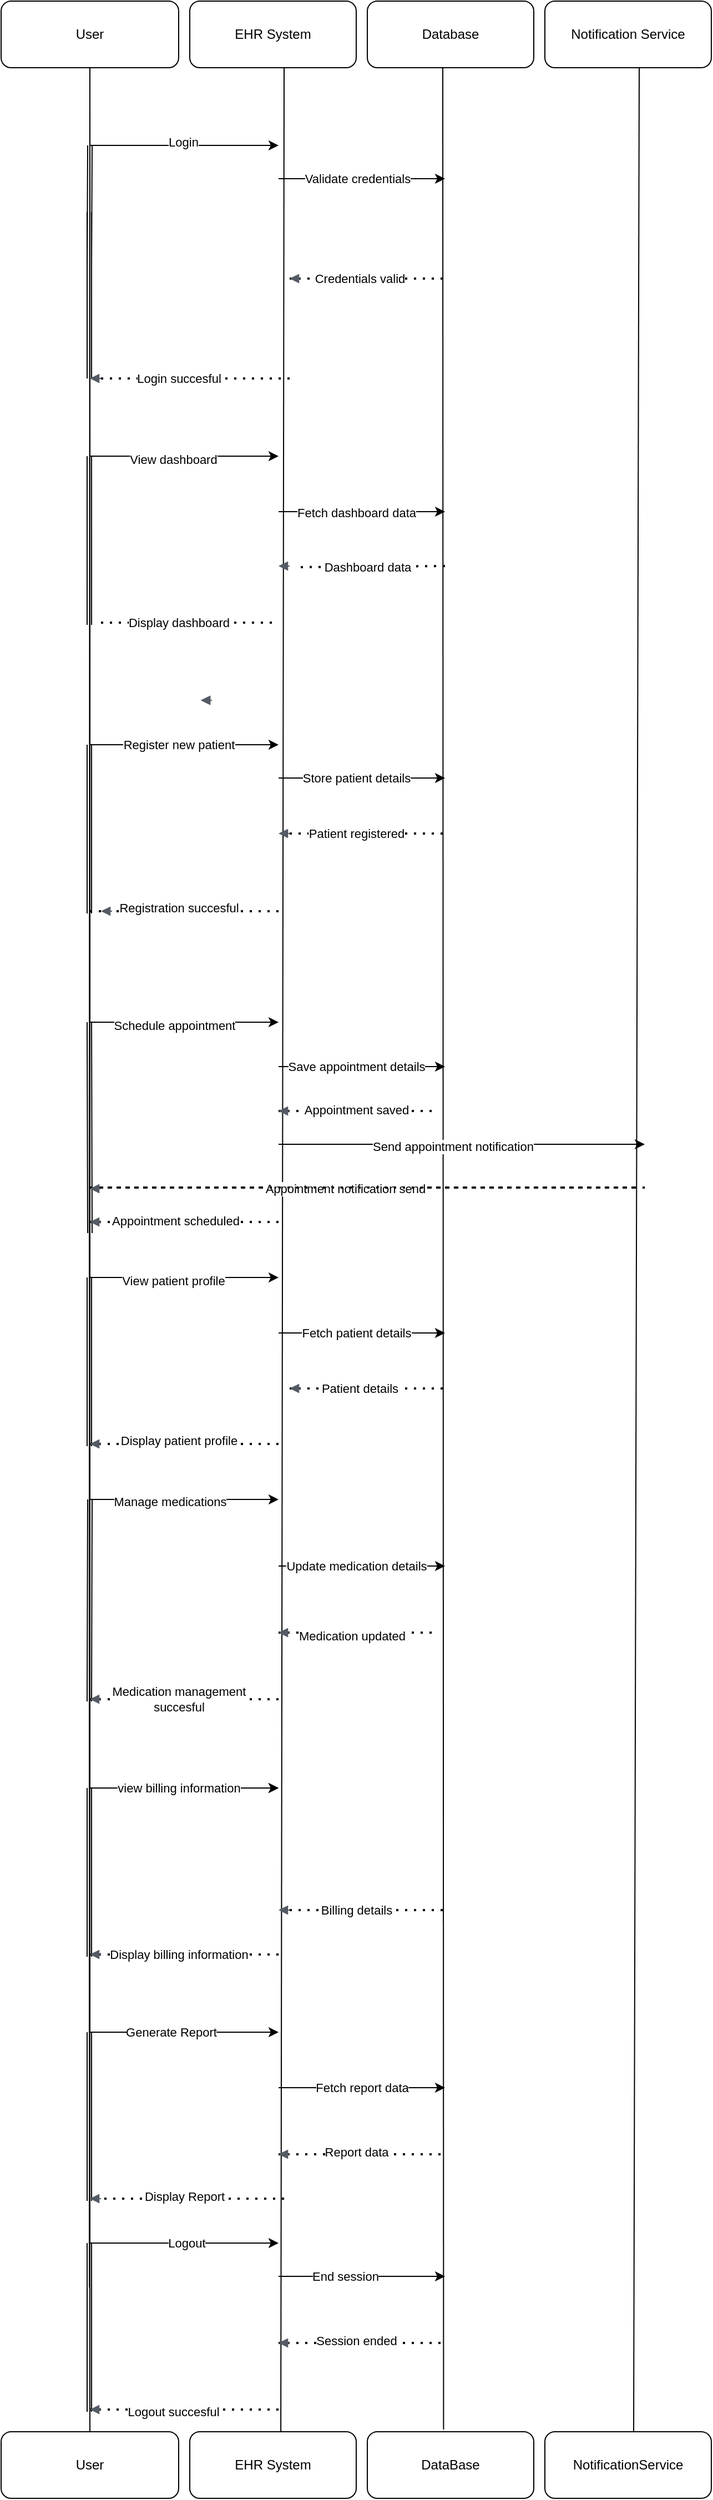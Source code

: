 <mxfile version="24.7.16">
  <diagram name="Page-1" id="QCIo1dX5jFZbFA9YtSG0">
    <mxGraphModel dx="786" dy="457" grid="1" gridSize="10" guides="1" tooltips="1" connect="1" arrows="1" fold="1" page="1" pageScale="1" pageWidth="850" pageHeight="1100" math="0" shadow="0">
      <root>
        <mxCell id="0" />
        <mxCell id="1" parent="0" />
        <mxCell id="p2O-rtvyLtHMdL8LGLpl-1" value="User" style="rounded=1;whiteSpace=wrap;html=1;" vertex="1" parent="1">
          <mxGeometry x="40" y="40" width="160" height="60" as="geometry" />
        </mxCell>
        <mxCell id="p2O-rtvyLtHMdL8LGLpl-4" value="EHR System" style="rounded=1;whiteSpace=wrap;html=1;" vertex="1" parent="1">
          <mxGeometry x="210" y="40" width="150" height="60" as="geometry" />
        </mxCell>
        <mxCell id="p2O-rtvyLtHMdL8LGLpl-5" value="Database" style="rounded=1;whiteSpace=wrap;html=1;" vertex="1" parent="1">
          <mxGeometry x="370" y="40" width="150" height="60" as="geometry" />
        </mxCell>
        <mxCell id="p2O-rtvyLtHMdL8LGLpl-6" value="Notification Service" style="rounded=1;whiteSpace=wrap;html=1;" vertex="1" parent="1">
          <mxGeometry x="530" y="40" width="150" height="60" as="geometry" />
        </mxCell>
        <mxCell id="p2O-rtvyLtHMdL8LGLpl-8" value="User" style="rounded=1;whiteSpace=wrap;html=1;" vertex="1" parent="1">
          <mxGeometry x="40" y="2230" width="160" height="60" as="geometry" />
        </mxCell>
        <mxCell id="p2O-rtvyLtHMdL8LGLpl-11" value="EHR System" style="rounded=1;whiteSpace=wrap;html=1;" vertex="1" parent="1">
          <mxGeometry x="210" y="2230" width="150" height="60" as="geometry" />
        </mxCell>
        <mxCell id="p2O-rtvyLtHMdL8LGLpl-12" value="DataBase" style="rounded=1;whiteSpace=wrap;html=1;" vertex="1" parent="1">
          <mxGeometry x="370" y="2230" width="150" height="60" as="geometry" />
        </mxCell>
        <mxCell id="p2O-rtvyLtHMdL8LGLpl-13" value="NotificationService" style="rounded=1;whiteSpace=wrap;html=1;" vertex="1" parent="1">
          <mxGeometry x="530" y="2230" width="150" height="60" as="geometry" />
        </mxCell>
        <mxCell id="p2O-rtvyLtHMdL8LGLpl-14" value="" style="endArrow=none;html=1;rounded=1;entryX=0.5;entryY=1;entryDx=0;entryDy=0;exitX=0.5;exitY=0;exitDx=0;exitDy=0;" edge="1" parent="1" source="p2O-rtvyLtHMdL8LGLpl-8" target="p2O-rtvyLtHMdL8LGLpl-1">
          <mxGeometry width="50" height="50" relative="1" as="geometry">
            <mxPoint x="80" y="170" as="sourcePoint" />
            <mxPoint x="130" y="120" as="targetPoint" />
          </mxGeometry>
        </mxCell>
        <mxCell id="p2O-rtvyLtHMdL8LGLpl-15" value="" style="endArrow=none;html=1;rounded=1;exitX=0.5;exitY=0;exitDx=0;exitDy=0;" edge="1" parent="1">
          <mxGeometry width="50" height="50" relative="1" as="geometry">
            <mxPoint x="119.5" y="2100" as="sourcePoint" />
            <mxPoint x="120" y="100" as="targetPoint" />
            <Array as="points">
              <mxPoint x="119.5" y="1970" />
              <mxPoint x="119.5" y="1130" />
            </Array>
          </mxGeometry>
        </mxCell>
        <mxCell id="p2O-rtvyLtHMdL8LGLpl-16" value="" style="endArrow=none;html=1;rounded=1;exitX=0.547;exitY=0;exitDx=0;exitDy=0;exitPerimeter=0;" edge="1" parent="1" source="p2O-rtvyLtHMdL8LGLpl-11">
          <mxGeometry width="50" height="50" relative="1" as="geometry">
            <mxPoint x="290" y="2220" as="sourcePoint" />
            <mxPoint x="295" y="100" as="targetPoint" />
          </mxGeometry>
        </mxCell>
        <mxCell id="p2O-rtvyLtHMdL8LGLpl-17" value="" style="endArrow=none;html=1;rounded=1;exitX=0.458;exitY=-0.033;exitDx=0;exitDy=0;exitPerimeter=0;" edge="1" parent="1" source="p2O-rtvyLtHMdL8LGLpl-12">
          <mxGeometry width="50" height="50" relative="1" as="geometry">
            <mxPoint x="380" y="260" as="sourcePoint" />
            <mxPoint x="438" y="100" as="targetPoint" />
          </mxGeometry>
        </mxCell>
        <mxCell id="p2O-rtvyLtHMdL8LGLpl-18" value="" style="endArrow=none;html=1;rounded=1;" edge="1" parent="1">
          <mxGeometry width="50" height="50" relative="1" as="geometry">
            <mxPoint x="610" y="2230" as="sourcePoint" />
            <mxPoint x="615" y="100" as="targetPoint" />
          </mxGeometry>
        </mxCell>
        <mxCell id="p2O-rtvyLtHMdL8LGLpl-19" value="" style="shape=link;html=1;rounded=1;" edge="1" parent="1">
          <mxGeometry width="100" relative="1" as="geometry">
            <mxPoint x="119.5" y="230" as="sourcePoint" />
            <mxPoint x="119.5" y="380" as="targetPoint" />
          </mxGeometry>
        </mxCell>
        <mxCell id="p2O-rtvyLtHMdL8LGLpl-22" value="" style="shape=link;html=1;rounded=1;" edge="1" parent="1">
          <mxGeometry width="100" relative="1" as="geometry">
            <mxPoint x="120" y="170" as="sourcePoint" />
            <mxPoint x="119.5" y="280" as="targetPoint" />
          </mxGeometry>
        </mxCell>
        <mxCell id="p2O-rtvyLtHMdL8LGLpl-23" value="" style="shape=link;html=1;rounded=1;" edge="1" parent="1">
          <mxGeometry width="100" relative="1" as="geometry">
            <mxPoint x="119.5" y="450" as="sourcePoint" />
            <mxPoint x="119.5" y="602" as="targetPoint" />
          </mxGeometry>
        </mxCell>
        <mxCell id="p2O-rtvyLtHMdL8LGLpl-25" value="" style="shape=link;html=1;rounded=1;" edge="1" parent="1">
          <mxGeometry width="100" relative="1" as="geometry">
            <mxPoint x="119.5" y="710" as="sourcePoint" />
            <mxPoint x="119.5" y="862" as="targetPoint" />
          </mxGeometry>
        </mxCell>
        <mxCell id="p2O-rtvyLtHMdL8LGLpl-26" value="" style="shape=link;html=1;rounded=1;" edge="1" parent="1">
          <mxGeometry width="100" relative="1" as="geometry">
            <mxPoint x="119.5" y="960" as="sourcePoint" />
            <mxPoint x="120" y="1150" as="targetPoint" />
          </mxGeometry>
        </mxCell>
        <mxCell id="p2O-rtvyLtHMdL8LGLpl-27" value="" style="shape=link;html=1;rounded=1;" edge="1" parent="1">
          <mxGeometry width="100" relative="1" as="geometry">
            <mxPoint x="119.5" y="1190" as="sourcePoint" />
            <mxPoint x="119.5" y="1342" as="targetPoint" />
          </mxGeometry>
        </mxCell>
        <mxCell id="p2O-rtvyLtHMdL8LGLpl-28" value="" style="shape=link;html=1;rounded=1;" edge="1" parent="1">
          <mxGeometry width="100" relative="1" as="geometry">
            <mxPoint x="120" y="1390" as="sourcePoint" />
            <mxPoint x="119.5" y="1572" as="targetPoint" />
          </mxGeometry>
        </mxCell>
        <mxCell id="p2O-rtvyLtHMdL8LGLpl-29" value="" style="shape=link;html=1;rounded=1;" edge="1" parent="1">
          <mxGeometry width="100" relative="1" as="geometry">
            <mxPoint x="119.5" y="1650" as="sourcePoint" />
            <mxPoint x="119.5" y="1802" as="targetPoint" />
          </mxGeometry>
        </mxCell>
        <mxCell id="p2O-rtvyLtHMdL8LGLpl-30" value="" style="shape=link;html=1;rounded=1;" edge="1" parent="1">
          <mxGeometry width="100" relative="1" as="geometry">
            <mxPoint x="119.5" y="2060" as="sourcePoint" />
            <mxPoint x="119.5" y="2212" as="targetPoint" />
          </mxGeometry>
        </mxCell>
        <mxCell id="p2O-rtvyLtHMdL8LGLpl-31" value="" style="endArrow=classic;html=1;rounded=1;" edge="1" parent="1">
          <mxGeometry width="50" height="50" relative="1" as="geometry">
            <mxPoint x="120" y="170" as="sourcePoint" />
            <mxPoint x="290" y="170" as="targetPoint" />
          </mxGeometry>
        </mxCell>
        <mxCell id="p2O-rtvyLtHMdL8LGLpl-74" value="Login" style="edgeLabel;html=1;align=center;verticalAlign=middle;resizable=0;points=[];rounded=1;" vertex="1" connectable="0" parent="p2O-rtvyLtHMdL8LGLpl-31">
          <mxGeometry x="-0.016" y="3" relative="1" as="geometry">
            <mxPoint as="offset" />
          </mxGeometry>
        </mxCell>
        <mxCell id="p2O-rtvyLtHMdL8LGLpl-32" value="" style="endArrow=classic;html=1;rounded=1;" edge="1" parent="1">
          <mxGeometry width="50" height="50" relative="1" as="geometry">
            <mxPoint x="290" y="200" as="sourcePoint" />
            <mxPoint x="440" y="200" as="targetPoint" />
          </mxGeometry>
        </mxCell>
        <mxCell id="p2O-rtvyLtHMdL8LGLpl-75" value="Validate credentials" style="edgeLabel;html=1;align=center;verticalAlign=middle;resizable=0;points=[];rounded=1;" vertex="1" connectable="0" parent="p2O-rtvyLtHMdL8LGLpl-32">
          <mxGeometry x="-0.058" relative="1" as="geometry">
            <mxPoint as="offset" />
          </mxGeometry>
        </mxCell>
        <mxCell id="p2O-rtvyLtHMdL8LGLpl-33" value="" style="endArrow=none;dashed=1;html=1;dashPattern=1 3;strokeWidth=2;rounded=1;" edge="1" parent="1">
          <mxGeometry width="50" height="50" relative="1" as="geometry">
            <mxPoint x="300" y="790" as="sourcePoint" />
            <mxPoint x="440" y="790" as="targetPoint" />
          </mxGeometry>
        </mxCell>
        <mxCell id="p2O-rtvyLtHMdL8LGLpl-34" value="" style="endArrow=none;dashed=1;html=1;dashPattern=1 3;strokeWidth=2;rounded=1;" edge="1" parent="1">
          <mxGeometry width="50" height="50" relative="1" as="geometry">
            <mxPoint x="120" y="860" as="sourcePoint" />
            <mxPoint x="290" y="860" as="targetPoint" />
          </mxGeometry>
        </mxCell>
        <mxCell id="p2O-rtvyLtHMdL8LGLpl-86" value="Registration succesful" style="edgeLabel;html=1;align=center;verticalAlign=middle;resizable=0;points=[];rounded=1;" vertex="1" connectable="0" parent="p2O-rtvyLtHMdL8LGLpl-34">
          <mxGeometry x="-0.286" y="3" relative="1" as="geometry">
            <mxPoint x="19" as="offset" />
          </mxGeometry>
        </mxCell>
        <mxCell id="p2O-rtvyLtHMdL8LGLpl-35" value="" style="endArrow=classic;html=1;rounded=1;" edge="1" parent="1">
          <mxGeometry width="50" height="50" relative="1" as="geometry">
            <mxPoint x="120" y="450" as="sourcePoint" />
            <mxPoint x="290" y="450" as="targetPoint" />
          </mxGeometry>
        </mxCell>
        <mxCell id="p2O-rtvyLtHMdL8LGLpl-78" value="View dashboard" style="edgeLabel;html=1;align=center;verticalAlign=middle;resizable=0;points=[];rounded=1;" vertex="1" connectable="0" parent="p2O-rtvyLtHMdL8LGLpl-35">
          <mxGeometry x="-0.122" y="-3" relative="1" as="geometry">
            <mxPoint as="offset" />
          </mxGeometry>
        </mxCell>
        <mxCell id="p2O-rtvyLtHMdL8LGLpl-36" value="" style="endArrow=classic;html=1;rounded=1;" edge="1" parent="1">
          <mxGeometry width="50" height="50" relative="1" as="geometry">
            <mxPoint x="120" y="710" as="sourcePoint" />
            <mxPoint x="290" y="710" as="targetPoint" />
          </mxGeometry>
        </mxCell>
        <mxCell id="p2O-rtvyLtHMdL8LGLpl-37" value="" style="endArrow=classic;html=1;rounded=1;" edge="1" parent="1">
          <mxGeometry width="50" height="50" relative="1" as="geometry">
            <mxPoint x="290" y="740" as="sourcePoint" />
            <mxPoint x="440" y="740" as="targetPoint" />
          </mxGeometry>
        </mxCell>
        <mxCell id="p2O-rtvyLtHMdL8LGLpl-84" value="Store patient details" style="edgeLabel;html=1;align=center;verticalAlign=middle;resizable=0;points=[];rounded=1;" vertex="1" connectable="0" parent="p2O-rtvyLtHMdL8LGLpl-37">
          <mxGeometry x="-0.324" y="-3" relative="1" as="geometry">
            <mxPoint x="19" y="-3" as="offset" />
          </mxGeometry>
        </mxCell>
        <mxCell id="p2O-rtvyLtHMdL8LGLpl-38" value="" style="endArrow=classic;html=1;rounded=1;" edge="1" parent="1">
          <mxGeometry width="50" height="50" relative="1" as="geometry">
            <mxPoint x="120" y="960" as="sourcePoint" />
            <mxPoint x="290" y="960" as="targetPoint" />
          </mxGeometry>
        </mxCell>
        <mxCell id="p2O-rtvyLtHMdL8LGLpl-87" value="Schedule appointment" style="edgeLabel;html=1;align=center;verticalAlign=middle;resizable=0;points=[];rounded=1;" vertex="1" connectable="0" parent="p2O-rtvyLtHMdL8LGLpl-38">
          <mxGeometry x="-0.11" y="-3" relative="1" as="geometry">
            <mxPoint as="offset" />
          </mxGeometry>
        </mxCell>
        <mxCell id="p2O-rtvyLtHMdL8LGLpl-39" value="" style="endArrow=none;dashed=1;html=1;dashPattern=1 3;strokeWidth=2;rounded=1;" edge="1" parent="1">
          <mxGeometry width="50" height="50" relative="1" as="geometry">
            <mxPoint x="130" y="600" as="sourcePoint" />
            <mxPoint x="290" y="600" as="targetPoint" />
          </mxGeometry>
        </mxCell>
        <mxCell id="p2O-rtvyLtHMdL8LGLpl-40" value="" style="endArrow=classic;html=1;rounded=1;" edge="1" parent="1">
          <mxGeometry width="50" height="50" relative="1" as="geometry">
            <mxPoint x="120" y="1190" as="sourcePoint" />
            <mxPoint x="290" y="1190" as="targetPoint" />
          </mxGeometry>
        </mxCell>
        <mxCell id="p2O-rtvyLtHMdL8LGLpl-93" value="View patient profile" style="edgeLabel;html=1;align=center;verticalAlign=middle;resizable=0;points=[];rounded=1;" vertex="1" connectable="0" parent="p2O-rtvyLtHMdL8LGLpl-40">
          <mxGeometry x="-0.122" y="-3" relative="1" as="geometry">
            <mxPoint as="offset" />
          </mxGeometry>
        </mxCell>
        <mxCell id="p2O-rtvyLtHMdL8LGLpl-41" value="" style="endArrow=none;dashed=1;html=1;dashPattern=1 3;strokeWidth=2;rounded=1;" edge="1" parent="1">
          <mxGeometry width="50" height="50" relative="1" as="geometry">
            <mxPoint x="120" y="1140" as="sourcePoint" />
            <mxPoint x="290" y="1140" as="targetPoint" />
          </mxGeometry>
        </mxCell>
        <mxCell id="p2O-rtvyLtHMdL8LGLpl-92" value="Appointment scheduled" style="edgeLabel;html=1;align=center;verticalAlign=middle;resizable=0;points=[];rounded=1;" vertex="1" connectable="0" parent="p2O-rtvyLtHMdL8LGLpl-41">
          <mxGeometry x="-0.098" y="1" relative="1" as="geometry">
            <mxPoint as="offset" />
          </mxGeometry>
        </mxCell>
        <mxCell id="p2O-rtvyLtHMdL8LGLpl-42" value="" style="endArrow=classic;html=1;rounded=1;" edge="1" parent="1">
          <mxGeometry width="50" height="50" relative="1" as="geometry">
            <mxPoint x="290" y="1000" as="sourcePoint" />
            <mxPoint x="440" y="1000" as="targetPoint" />
          </mxGeometry>
        </mxCell>
        <mxCell id="p2O-rtvyLtHMdL8LGLpl-88" value="Save appointment details" style="edgeLabel;html=1;align=center;verticalAlign=middle;resizable=0;points=[];rounded=1;" vertex="1" connectable="0" parent="p2O-rtvyLtHMdL8LGLpl-42">
          <mxGeometry x="-0.284" y="-3" relative="1" as="geometry">
            <mxPoint x="16" y="-3" as="offset" />
          </mxGeometry>
        </mxCell>
        <mxCell id="p2O-rtvyLtHMdL8LGLpl-43" value="" style="endArrow=classic;html=1;rounded=1;" edge="1" parent="1">
          <mxGeometry width="50" height="50" relative="1" as="geometry">
            <mxPoint x="290" y="1240" as="sourcePoint" />
            <mxPoint x="440" y="1240" as="targetPoint" />
          </mxGeometry>
        </mxCell>
        <mxCell id="p2O-rtvyLtHMdL8LGLpl-94" value="Fetch patient details" style="edgeLabel;html=1;align=center;verticalAlign=middle;resizable=0;points=[];rounded=1;" vertex="1" connectable="0" parent="p2O-rtvyLtHMdL8LGLpl-43">
          <mxGeometry x="-0.271" y="-3" relative="1" as="geometry">
            <mxPoint x="15" y="-3" as="offset" />
          </mxGeometry>
        </mxCell>
        <mxCell id="p2O-rtvyLtHMdL8LGLpl-44" value="" style="endArrow=none;dashed=1;html=1;dashPattern=1 3;strokeWidth=2;rounded=1;" edge="1" parent="1">
          <mxGeometry width="50" height="50" relative="1" as="geometry">
            <mxPoint x="290" y="1040" as="sourcePoint" />
            <mxPoint x="430" y="1040" as="targetPoint" />
          </mxGeometry>
        </mxCell>
        <mxCell id="p2O-rtvyLtHMdL8LGLpl-89" value="Appointment saved" style="edgeLabel;html=1;align=center;verticalAlign=middle;resizable=0;points=[];rounded=1;" vertex="1" connectable="0" parent="p2O-rtvyLtHMdL8LGLpl-44">
          <mxGeometry x="-0.176" y="1" relative="1" as="geometry">
            <mxPoint x="12" as="offset" />
          </mxGeometry>
        </mxCell>
        <mxCell id="p2O-rtvyLtHMdL8LGLpl-45" value="" style="endArrow=classic;html=1;rounded=1;" edge="1" parent="1">
          <mxGeometry width="50" height="50" relative="1" as="geometry">
            <mxPoint x="120" y="1390" as="sourcePoint" />
            <mxPoint x="290" y="1390" as="targetPoint" />
          </mxGeometry>
        </mxCell>
        <mxCell id="p2O-rtvyLtHMdL8LGLpl-97" value="Manage medications" style="edgeLabel;html=1;align=center;verticalAlign=middle;resizable=0;points=[];rounded=1;" vertex="1" connectable="0" parent="p2O-rtvyLtHMdL8LGLpl-45">
          <mxGeometry x="-0.157" y="-2" relative="1" as="geometry">
            <mxPoint as="offset" />
          </mxGeometry>
        </mxCell>
        <mxCell id="p2O-rtvyLtHMdL8LGLpl-46" value="" style="endArrow=none;dashed=1;html=1;dashPattern=1 3;strokeWidth=2;rounded=1;" edge="1" parent="1">
          <mxGeometry width="50" height="50" relative="1" as="geometry">
            <mxPoint x="120" y="1340" as="sourcePoint" />
            <mxPoint x="290" y="1340" as="targetPoint" />
          </mxGeometry>
        </mxCell>
        <mxCell id="p2O-rtvyLtHMdL8LGLpl-96" value="Display patient profile" style="edgeLabel;html=1;align=center;verticalAlign=middle;resizable=0;points=[];rounded=1;" vertex="1" connectable="0" parent="p2O-rtvyLtHMdL8LGLpl-46">
          <mxGeometry x="-0.275" y="3" relative="1" as="geometry">
            <mxPoint x="18" as="offset" />
          </mxGeometry>
        </mxCell>
        <mxCell id="p2O-rtvyLtHMdL8LGLpl-47" value="" style="endArrow=classic;html=1;rounded=1;" edge="1" parent="1">
          <mxGeometry width="50" height="50" relative="1" as="geometry">
            <mxPoint x="120" y="1650" as="sourcePoint" />
            <mxPoint x="290" y="1650" as="targetPoint" />
          </mxGeometry>
        </mxCell>
        <mxCell id="p2O-rtvyLtHMdL8LGLpl-48" value="" style="endArrow=none;dashed=1;html=1;dashPattern=1 3;strokeWidth=2;rounded=1;" edge="1" parent="1">
          <mxGeometry width="50" height="50" relative="1" as="geometry">
            <mxPoint x="120" y="1570" as="sourcePoint" />
            <mxPoint x="290" y="1570" as="targetPoint" />
          </mxGeometry>
        </mxCell>
        <mxCell id="p2O-rtvyLtHMdL8LGLpl-103" value="Medication management&lt;div&gt;succesful&lt;/div&gt;" style="edgeLabel;html=1;align=center;verticalAlign=middle;resizable=0;points=[];rounded=1;" vertex="1" connectable="0" parent="p2O-rtvyLtHMdL8LGLpl-48">
          <mxGeometry x="-0.286" relative="1" as="geometry">
            <mxPoint x="19" as="offset" />
          </mxGeometry>
        </mxCell>
        <mxCell id="p2O-rtvyLtHMdL8LGLpl-49" value="" style="endArrow=none;dashed=1;html=1;dashPattern=1 3;strokeWidth=2;rounded=1;" edge="1" parent="1">
          <mxGeometry width="50" height="50" relative="1" as="geometry">
            <mxPoint x="300" y="1290" as="sourcePoint" />
            <mxPoint x="440" y="1290" as="targetPoint" />
          </mxGeometry>
        </mxCell>
        <mxCell id="p2O-rtvyLtHMdL8LGLpl-95" value="Patient details" style="edgeLabel;html=1;align=center;verticalAlign=middle;resizable=0;points=[];rounded=1;" vertex="1" connectable="0" parent="p2O-rtvyLtHMdL8LGLpl-49">
          <mxGeometry x="-0.105" relative="1" as="geometry">
            <mxPoint as="offset" />
          </mxGeometry>
        </mxCell>
        <mxCell id="p2O-rtvyLtHMdL8LGLpl-51" value="" style="endArrow=none;dashed=1;html=1;dashPattern=1 3;strokeWidth=2;rounded=1;" edge="1" parent="1">
          <mxGeometry width="50" height="50" relative="1" as="geometry">
            <mxPoint x="130" y="380" as="sourcePoint" />
            <mxPoint x="300" y="380" as="targetPoint" />
          </mxGeometry>
        </mxCell>
        <mxCell id="p2O-rtvyLtHMdL8LGLpl-52" value="" style="endArrow=classic;html=1;rounded=1;" edge="1" parent="1">
          <mxGeometry width="50" height="50" relative="1" as="geometry">
            <mxPoint x="290" y="500" as="sourcePoint" />
            <mxPoint x="440" y="500" as="targetPoint" />
          </mxGeometry>
        </mxCell>
        <mxCell id="p2O-rtvyLtHMdL8LGLpl-79" value="Fetch dashboard data" style="edgeLabel;html=1;align=center;verticalAlign=middle;resizable=0;points=[];rounded=1;" vertex="1" connectable="0" parent="p2O-rtvyLtHMdL8LGLpl-52">
          <mxGeometry x="-0.298" y="-1" relative="1" as="geometry">
            <mxPoint x="17" as="offset" />
          </mxGeometry>
        </mxCell>
        <mxCell id="p2O-rtvyLtHMdL8LGLpl-54" value="" style="endArrow=none;dashed=1;html=1;dashPattern=1 3;strokeWidth=2;rounded=1;" edge="1" parent="1">
          <mxGeometry width="50" height="50" relative="1" as="geometry">
            <mxPoint x="310" y="549.963" as="sourcePoint" />
            <mxPoint x="440" y="549" as="targetPoint" />
          </mxGeometry>
        </mxCell>
        <mxCell id="p2O-rtvyLtHMdL8LGLpl-55" value="" style="endArrow=none;dashed=1;html=1;dashPattern=1 3;strokeWidth=2;rounded=1;" edge="1" parent="1">
          <mxGeometry width="50" height="50" relative="1" as="geometry">
            <mxPoint x="300" y="290" as="sourcePoint" />
            <mxPoint x="440" y="290" as="targetPoint" />
          </mxGeometry>
        </mxCell>
        <mxCell id="p2O-rtvyLtHMdL8LGLpl-76" value="Credentials valid" style="edgeLabel;html=1;align=center;verticalAlign=middle;resizable=0;points=[];rounded=1;" vertex="1" connectable="0" parent="p2O-rtvyLtHMdL8LGLpl-55">
          <mxGeometry x="-0.105" relative="1" as="geometry">
            <mxPoint as="offset" />
          </mxGeometry>
        </mxCell>
        <mxCell id="p2O-rtvyLtHMdL8LGLpl-56" value="" style="endArrow=none;dashed=1;html=1;dashPattern=1 3;strokeWidth=2;rounded=1;" edge="1" parent="1">
          <mxGeometry width="50" height="50" relative="1" as="geometry">
            <mxPoint x="120" y="1109" as="sourcePoint" />
            <mxPoint x="610" y="1109" as="targetPoint" />
          </mxGeometry>
        </mxCell>
        <mxCell id="p2O-rtvyLtHMdL8LGLpl-91" value="Appointment notification send" style="edgeLabel;html=1;align=center;verticalAlign=middle;resizable=0;points=[];rounded=1;" vertex="1" connectable="0" parent="p2O-rtvyLtHMdL8LGLpl-56">
          <mxGeometry x="0.243" y="-2" relative="1" as="geometry">
            <mxPoint x="-75" y="-1" as="offset" />
          </mxGeometry>
        </mxCell>
        <mxCell id="p2O-rtvyLtHMdL8LGLpl-57" value="" style="endArrow=classic;html=1;rounded=1;" edge="1" parent="1">
          <mxGeometry width="50" height="50" relative="1" as="geometry">
            <mxPoint x="290" y="1070" as="sourcePoint" />
            <mxPoint x="620" y="1070" as="targetPoint" />
          </mxGeometry>
        </mxCell>
        <mxCell id="p2O-rtvyLtHMdL8LGLpl-90" value="Send appointment notification" style="edgeLabel;html=1;align=center;verticalAlign=middle;resizable=0;points=[];rounded=1;" vertex="1" connectable="0" parent="p2O-rtvyLtHMdL8LGLpl-57">
          <mxGeometry x="-0.051" y="-2" relative="1" as="geometry">
            <mxPoint as="offset" />
          </mxGeometry>
        </mxCell>
        <mxCell id="p2O-rtvyLtHMdL8LGLpl-58" value="" style="endArrow=classic;html=1;rounded=1;" edge="1" parent="1">
          <mxGeometry width="50" height="50" relative="1" as="geometry">
            <mxPoint x="290" y="1450" as="sourcePoint" />
            <mxPoint x="440" y="1450" as="targetPoint" />
          </mxGeometry>
        </mxCell>
        <mxCell id="p2O-rtvyLtHMdL8LGLpl-98" value="Update medication details" style="edgeLabel;html=1;align=center;verticalAlign=middle;resizable=0;points=[];rounded=1;" vertex="1" connectable="0" parent="p2O-rtvyLtHMdL8LGLpl-58">
          <mxGeometry x="-0.431" y="3" relative="1" as="geometry">
            <mxPoint x="27" y="3" as="offset" />
          </mxGeometry>
        </mxCell>
        <mxCell id="p2O-rtvyLtHMdL8LGLpl-59" value="" style="endArrow=none;dashed=1;html=1;dashPattern=1 3;strokeWidth=2;rounded=1;" edge="1" parent="1">
          <mxGeometry width="50" height="50" relative="1" as="geometry">
            <mxPoint x="290" y="2150" as="sourcePoint" />
            <mxPoint x="440" y="2150" as="targetPoint" />
          </mxGeometry>
        </mxCell>
        <mxCell id="p2O-rtvyLtHMdL8LGLpl-116" value="Session ended" style="edgeLabel;html=1;align=center;verticalAlign=middle;resizable=0;points=[];rounded=1;" vertex="1" connectable="0" parent="p2O-rtvyLtHMdL8LGLpl-59">
          <mxGeometry x="-0.324" y="2" relative="1" as="geometry">
            <mxPoint x="19" as="offset" />
          </mxGeometry>
        </mxCell>
        <mxCell id="p2O-rtvyLtHMdL8LGLpl-60" value="" style="shape=link;html=1;rounded=1;" edge="1" parent="1">
          <mxGeometry width="100" relative="1" as="geometry">
            <mxPoint x="119.5" y="1870" as="sourcePoint" />
            <mxPoint x="119.5" y="2022" as="targetPoint" />
          </mxGeometry>
        </mxCell>
        <mxCell id="p2O-rtvyLtHMdL8LGLpl-61" value="" style="endArrow=none;dashed=1;html=1;dashPattern=1 3;strokeWidth=2;rounded=1;" edge="1" parent="1">
          <mxGeometry width="50" height="50" relative="1" as="geometry">
            <mxPoint x="120" y="2210" as="sourcePoint" />
            <mxPoint x="290" y="2210" as="targetPoint" />
          </mxGeometry>
        </mxCell>
        <mxCell id="p2O-rtvyLtHMdL8LGLpl-117" value="Logout succesful" style="edgeLabel;html=1;align=center;verticalAlign=middle;resizable=0;points=[];rounded=1;" vertex="1" connectable="0" parent="p2O-rtvyLtHMdL8LGLpl-61">
          <mxGeometry x="-0.122" y="-2" relative="1" as="geometry">
            <mxPoint as="offset" />
          </mxGeometry>
        </mxCell>
        <mxCell id="p2O-rtvyLtHMdL8LGLpl-62" value="" style="endArrow=none;dashed=1;html=1;dashPattern=1 3;strokeWidth=2;rounded=1;" edge="1" parent="1">
          <mxGeometry width="50" height="50" relative="1" as="geometry">
            <mxPoint x="125" y="2020" as="sourcePoint" />
            <mxPoint x="295" y="2020" as="targetPoint" />
          </mxGeometry>
        </mxCell>
        <mxCell id="p2O-rtvyLtHMdL8LGLpl-113" value="Display Report" style="edgeLabel;html=1;align=center;verticalAlign=middle;resizable=0;points=[];rounded=1;" vertex="1" connectable="0" parent="p2O-rtvyLtHMdL8LGLpl-62">
          <mxGeometry x="-0.063" y="2" relative="1" as="geometry">
            <mxPoint as="offset" />
          </mxGeometry>
        </mxCell>
        <mxCell id="p2O-rtvyLtHMdL8LGLpl-63" value="Fetch report data" style="endArrow=classic;html=1;rounded=1;" edge="1" parent="1">
          <mxGeometry width="50" height="50" relative="1" as="geometry">
            <mxPoint x="290" y="1920" as="sourcePoint" />
            <mxPoint x="440" y="1920" as="targetPoint" />
          </mxGeometry>
        </mxCell>
        <mxCell id="p2O-rtvyLtHMdL8LGLpl-64" value="" style="endArrow=classic;html=1;rounded=1;" edge="1" parent="1">
          <mxGeometry width="50" height="50" relative="1" as="geometry">
            <mxPoint x="120" y="1650" as="sourcePoint" />
            <mxPoint x="290" y="1650" as="targetPoint" />
            <Array as="points">
              <mxPoint x="210" y="1650" />
            </Array>
          </mxGeometry>
        </mxCell>
        <mxCell id="p2O-rtvyLtHMdL8LGLpl-104" value="view billing information" style="edgeLabel;html=1;align=center;verticalAlign=middle;resizable=0;points=[];rounded=1;" vertex="1" connectable="0" parent="p2O-rtvyLtHMdL8LGLpl-64">
          <mxGeometry x="-0.228" y="-2" relative="1" as="geometry">
            <mxPoint x="14" y="-2" as="offset" />
          </mxGeometry>
        </mxCell>
        <mxCell id="p2O-rtvyLtHMdL8LGLpl-65" value="" style="endArrow=classic;html=1;rounded=1;" edge="1" parent="1">
          <mxGeometry width="50" height="50" relative="1" as="geometry">
            <mxPoint x="120" y="1870" as="sourcePoint" />
            <mxPoint x="290" y="1870" as="targetPoint" />
            <Array as="points">
              <mxPoint x="220" y="1870" />
            </Array>
          </mxGeometry>
        </mxCell>
        <mxCell id="p2O-rtvyLtHMdL8LGLpl-110" value="Generate Report" style="edgeLabel;html=1;align=center;verticalAlign=middle;resizable=0;points=[];rounded=1;" vertex="1" connectable="0" parent="p2O-rtvyLtHMdL8LGLpl-65">
          <mxGeometry x="-0.145" y="-4" relative="1" as="geometry">
            <mxPoint y="-4" as="offset" />
          </mxGeometry>
        </mxCell>
        <mxCell id="p2O-rtvyLtHMdL8LGLpl-67" value="" style="endArrow=classic;html=1;rounded=1;" edge="1" parent="1">
          <mxGeometry width="50" height="50" relative="1" as="geometry">
            <mxPoint x="120" y="2060" as="sourcePoint" />
            <mxPoint x="290" y="2060" as="targetPoint" />
            <Array as="points">
              <mxPoint x="220" y="2060" />
            </Array>
          </mxGeometry>
        </mxCell>
        <mxCell id="p2O-rtvyLtHMdL8LGLpl-114" value="Logout" style="edgeLabel;html=1;align=center;verticalAlign=middle;resizable=0;points=[];rounded=1;" vertex="1" connectable="0" parent="p2O-rtvyLtHMdL8LGLpl-67">
          <mxGeometry x="0.02" relative="1" as="geometry">
            <mxPoint as="offset" />
          </mxGeometry>
        </mxCell>
        <mxCell id="p2O-rtvyLtHMdL8LGLpl-69" value="" style="endArrow=none;dashed=1;html=1;dashPattern=1 3;strokeWidth=2;rounded=1;" edge="1" parent="1">
          <mxGeometry width="50" height="50" relative="1" as="geometry">
            <mxPoint x="120" y="1800" as="sourcePoint" />
            <mxPoint x="290" y="1800" as="targetPoint" />
          </mxGeometry>
        </mxCell>
        <mxCell id="p2O-rtvyLtHMdL8LGLpl-109" value="Display billing information" style="edgeLabel;html=1;align=center;verticalAlign=middle;resizable=0;points=[];rounded=1;" vertex="1" connectable="0" parent="p2O-rtvyLtHMdL8LGLpl-69">
          <mxGeometry x="-0.239" y="5" relative="1" as="geometry">
            <mxPoint x="15" y="5" as="offset" />
          </mxGeometry>
        </mxCell>
        <mxCell id="p2O-rtvyLtHMdL8LGLpl-71" value="" style="endArrow=classic;html=1;rounded=1;" edge="1" parent="1">
          <mxGeometry width="50" height="50" relative="1" as="geometry">
            <mxPoint x="290" y="2090" as="sourcePoint" />
            <mxPoint x="440" y="2090" as="targetPoint" />
          </mxGeometry>
        </mxCell>
        <mxCell id="p2O-rtvyLtHMdL8LGLpl-115" value="End session" style="edgeLabel;html=1;align=center;verticalAlign=middle;resizable=0;points=[];rounded=1;" vertex="1" connectable="0" parent="p2O-rtvyLtHMdL8LGLpl-71">
          <mxGeometry x="-0.578" relative="1" as="geometry">
            <mxPoint x="28" as="offset" />
          </mxGeometry>
        </mxCell>
        <mxCell id="p2O-rtvyLtHMdL8LGLpl-73" value="" style="endArrow=none;dashed=1;html=1;dashPattern=1 3;strokeWidth=2;rounded=1;" edge="1" parent="1">
          <mxGeometry width="50" height="50" relative="1" as="geometry">
            <mxPoint x="290" y="1980" as="sourcePoint" />
            <mxPoint x="440" y="1980" as="targetPoint" />
          </mxGeometry>
        </mxCell>
        <mxCell id="p2O-rtvyLtHMdL8LGLpl-112" value="Report data" style="edgeLabel;html=1;align=center;verticalAlign=middle;resizable=0;points=[];rounded=1;" vertex="1" connectable="0" parent="p2O-rtvyLtHMdL8LGLpl-73">
          <mxGeometry x="-0.284" y="2" relative="1" as="geometry">
            <mxPoint x="16" as="offset" />
          </mxGeometry>
        </mxCell>
        <mxCell id="p2O-rtvyLtHMdL8LGLpl-100" value="" style="endArrow=none;dashed=1;html=1;dashPattern=1 3;strokeWidth=2;rounded=1;" edge="1" parent="1">
          <mxGeometry width="50" height="50" relative="1" as="geometry">
            <mxPoint x="290" y="1510" as="sourcePoint" />
            <mxPoint x="430" y="1510" as="targetPoint" />
          </mxGeometry>
        </mxCell>
        <mxCell id="p2O-rtvyLtHMdL8LGLpl-102" value="Medication updated" style="edgeLabel;html=1;align=center;verticalAlign=middle;resizable=0;points=[];rounded=1;" vertex="1" connectable="0" parent="p2O-rtvyLtHMdL8LGLpl-100">
          <mxGeometry x="-0.062" y="-3" relative="1" as="geometry">
            <mxPoint as="offset" />
          </mxGeometry>
        </mxCell>
        <mxCell id="p2O-rtvyLtHMdL8LGLpl-107" value="" style="endArrow=none;dashed=1;html=1;dashPattern=1 3;strokeWidth=2;rounded=1;" edge="1" parent="1">
          <mxGeometry width="50" height="50" relative="1" as="geometry">
            <mxPoint x="300" y="1760" as="sourcePoint" />
            <mxPoint x="440" y="1760" as="targetPoint" />
          </mxGeometry>
        </mxCell>
        <mxCell id="p2O-rtvyLtHMdL8LGLpl-108" value="Billing details" style="edgeLabel;html=1;align=center;verticalAlign=middle;resizable=0;points=[];rounded=1;" vertex="1" connectable="0" parent="p2O-rtvyLtHMdL8LGLpl-107">
          <mxGeometry x="-0.062" y="-3" relative="1" as="geometry">
            <mxPoint x="-6" y="-3" as="offset" />
          </mxGeometry>
        </mxCell>
        <mxCell id="p2O-rtvyLtHMdL8LGLpl-119" value="" style="endArrow=none;dashed=1;html=1;dashPattern=1 3;strokeWidth=2;rounded=1;" edge="1" parent="1">
          <mxGeometry width="50" height="50" relative="1" as="geometry">
            <mxPoint x="120" y="380" as="sourcePoint" />
            <mxPoint x="120" y="380" as="targetPoint" />
          </mxGeometry>
        </mxCell>
        <mxCell id="p2O-rtvyLtHMdL8LGLpl-120" value="Login succesful" style="edgeLabel;html=1;align=center;verticalAlign=middle;resizable=0;points=[];rounded=1;" vertex="1" connectable="0" parent="p2O-rtvyLtHMdL8LGLpl-119">
          <mxGeometry x="-0.145" y="2" relative="1" as="geometry">
            <mxPoint x="80" as="offset" />
          </mxGeometry>
        </mxCell>
        <mxCell id="p2O-rtvyLtHMdL8LGLpl-124" value="" style="endArrow=none;dashed=1;html=1;dashPattern=1 3;strokeWidth=2;rounded=1;" edge="1" parent="1">
          <mxGeometry width="50" height="50" relative="1" as="geometry">
            <mxPoint x="120" y="600" as="sourcePoint" />
            <mxPoint x="120" y="600" as="targetPoint" />
          </mxGeometry>
        </mxCell>
        <mxCell id="p2O-rtvyLtHMdL8LGLpl-125" value="Display dashboard" style="edgeLabel;html=1;align=center;verticalAlign=middle;resizable=0;points=[];rounded=1;" vertex="1" connectable="0" parent="p2O-rtvyLtHMdL8LGLpl-124">
          <mxGeometry x="-0.145" relative="1" as="geometry">
            <mxPoint x="80" as="offset" />
          </mxGeometry>
        </mxCell>
        <mxCell id="p2O-rtvyLtHMdL8LGLpl-135" value="" style="endArrow=none;dashed=1;html=1;dashPattern=1 3;strokeWidth=2;rounded=1;" edge="1" parent="1">
          <mxGeometry width="50" height="50" relative="1" as="geometry">
            <mxPoint x="300" y="549" as="sourcePoint" />
            <mxPoint x="300" y="549" as="targetPoint" />
          </mxGeometry>
        </mxCell>
        <mxCell id="p2O-rtvyLtHMdL8LGLpl-136" value="Dashboard data" style="edgeLabel;html=1;align=center;verticalAlign=middle;resizable=0;points=[];rounded=1;" vertex="1" connectable="0" parent="p2O-rtvyLtHMdL8LGLpl-135">
          <mxGeometry x="-0.162" y="-1" relative="1" as="geometry">
            <mxPoint x="70" y="1" as="offset" />
          </mxGeometry>
        </mxCell>
        <mxCell id="p2O-rtvyLtHMdL8LGLpl-142" value="" style="endArrow=classic;html=1;rounded=1;" edge="1" parent="1">
          <mxGeometry width="50" height="50" relative="1" as="geometry">
            <mxPoint x="120" y="710" as="sourcePoint" />
            <mxPoint x="120" y="710" as="targetPoint" />
          </mxGeometry>
        </mxCell>
        <mxCell id="p2O-rtvyLtHMdL8LGLpl-143" value="Register new patient" style="edgeLabel;html=1;align=center;verticalAlign=middle;resizable=0;points=[];rounded=1;" vertex="1" connectable="0" parent="p2O-rtvyLtHMdL8LGLpl-142">
          <mxGeometry x="-0.157" y="1" relative="1" as="geometry">
            <mxPoint x="80" as="offset" />
          </mxGeometry>
        </mxCell>
        <mxCell id="p2O-rtvyLtHMdL8LGLpl-144" value="" style="endArrow=none;dashed=1;html=1;dashPattern=1 3;strokeWidth=2;rounded=1;" edge="1" parent="1">
          <mxGeometry width="50" height="50" relative="1" as="geometry">
            <mxPoint x="300" y="790" as="sourcePoint" />
            <mxPoint x="300" y="790" as="targetPoint" />
          </mxGeometry>
        </mxCell>
        <mxCell id="p2O-rtvyLtHMdL8LGLpl-145" value="Patient registered" style="edgeLabel;html=1;align=center;verticalAlign=middle;resizable=0;points=[];rounded=1;" vertex="1" connectable="0" parent="p2O-rtvyLtHMdL8LGLpl-144">
          <mxGeometry x="-0.305" y="-2" relative="1" as="geometry">
            <mxPoint x="60" as="offset" />
          </mxGeometry>
        </mxCell>
        <mxCell id="p2O-rtvyLtHMdL8LGLpl-150" value="" style="edgeStyle=orthogonalEdgeStyle;html=1;endArrow=none;elbow=vertical;startArrow=block;startFill=1;strokeColor=#545B64;rounded=0;" edge="1" parent="1">
          <mxGeometry width="100" relative="1" as="geometry">
            <mxPoint x="120" y="380" as="sourcePoint" />
            <mxPoint x="130" y="380" as="targetPoint" />
          </mxGeometry>
        </mxCell>
        <mxCell id="p2O-rtvyLtHMdL8LGLpl-153" value="" style="edgeStyle=orthogonalEdgeStyle;html=1;endArrow=none;elbow=vertical;startArrow=block;startFill=1;strokeColor=#545B64;rounded=0;" edge="1" parent="1">
          <mxGeometry width="100" relative="1" as="geometry">
            <mxPoint x="300" y="290" as="sourcePoint" />
            <mxPoint x="310" y="290" as="targetPoint" />
          </mxGeometry>
        </mxCell>
        <mxCell id="p2O-rtvyLtHMdL8LGLpl-154" value="" style="edgeStyle=orthogonalEdgeStyle;html=1;endArrow=none;elbow=vertical;startArrow=block;startFill=1;strokeColor=#545B64;rounded=0;" edge="1" parent="1">
          <mxGeometry width="100" relative="1" as="geometry">
            <mxPoint x="290" y="549" as="sourcePoint" />
            <mxPoint x="300" y="549" as="targetPoint" />
          </mxGeometry>
        </mxCell>
        <mxCell id="p2O-rtvyLtHMdL8LGLpl-160" value="" style="edgeStyle=orthogonalEdgeStyle;html=1;endArrow=none;elbow=vertical;startArrow=block;startFill=1;strokeColor=#545B64;rounded=0;" edge="1" parent="1">
          <mxGeometry width="100" relative="1" as="geometry">
            <mxPoint x="220" y="670" as="sourcePoint" />
            <mxPoint x="230" y="670" as="targetPoint" />
          </mxGeometry>
        </mxCell>
        <mxCell id="p2O-rtvyLtHMdL8LGLpl-161" value="" style="edgeStyle=orthogonalEdgeStyle;html=1;endArrow=none;elbow=vertical;startArrow=block;startFill=1;strokeColor=#545B64;rounded=0;" edge="1" parent="1">
          <mxGeometry width="100" relative="1" as="geometry">
            <mxPoint x="130" y="860" as="sourcePoint" />
            <mxPoint x="140" y="860" as="targetPoint" />
          </mxGeometry>
        </mxCell>
        <mxCell id="p2O-rtvyLtHMdL8LGLpl-162" value="" style="edgeStyle=orthogonalEdgeStyle;html=1;endArrow=none;elbow=vertical;startArrow=block;startFill=1;strokeColor=#545B64;rounded=0;" edge="1" parent="1">
          <mxGeometry width="100" relative="1" as="geometry">
            <mxPoint x="230" y="670" as="sourcePoint" />
            <mxPoint x="230" y="670" as="targetPoint" />
          </mxGeometry>
        </mxCell>
        <mxCell id="p2O-rtvyLtHMdL8LGLpl-163" value="" style="edgeStyle=orthogonalEdgeStyle;html=1;endArrow=none;elbow=vertical;startArrow=block;startFill=1;strokeColor=#545B64;rounded=0;" edge="1" parent="1">
          <mxGeometry width="100" relative="1" as="geometry">
            <mxPoint x="220" y="670" as="sourcePoint" />
            <mxPoint x="230" y="670" as="targetPoint" />
            <Array as="points">
              <mxPoint x="220" y="670" />
              <mxPoint x="220" y="670" />
            </Array>
          </mxGeometry>
        </mxCell>
        <mxCell id="p2O-rtvyLtHMdL8LGLpl-164" value="" style="edgeStyle=orthogonalEdgeStyle;html=1;endArrow=none;elbow=vertical;startArrow=block;startFill=1;strokeColor=#545B64;rounded=0;" edge="1" parent="1">
          <mxGeometry width="100" relative="1" as="geometry">
            <mxPoint x="290" y="790" as="sourcePoint" />
            <mxPoint x="300" y="790" as="targetPoint" />
            <Array as="points">
              <mxPoint x="290" y="790" />
              <mxPoint x="290" y="790" />
            </Array>
          </mxGeometry>
        </mxCell>
        <mxCell id="p2O-rtvyLtHMdL8LGLpl-166" value="" style="edgeStyle=orthogonalEdgeStyle;html=1;endArrow=none;elbow=vertical;startArrow=block;startFill=1;strokeColor=#545B64;rounded=0;" edge="1" parent="1">
          <mxGeometry width="100" relative="1" as="geometry">
            <mxPoint x="120" y="1110" as="sourcePoint" />
            <mxPoint x="130" y="1110" as="targetPoint" />
            <Array as="points">
              <mxPoint x="120" y="1110" />
              <mxPoint x="120" y="1110" />
            </Array>
          </mxGeometry>
        </mxCell>
        <mxCell id="p2O-rtvyLtHMdL8LGLpl-167" value="" style="endArrow=none;dashed=1;html=1;dashPattern=1 3;strokeWidth=2;rounded=1;" edge="1" parent="1">
          <mxGeometry width="50" height="50" relative="1" as="geometry">
            <mxPoint x="130" y="1109" as="sourcePoint" />
            <mxPoint x="620" y="1109" as="targetPoint" />
          </mxGeometry>
        </mxCell>
        <mxCell id="p2O-rtvyLtHMdL8LGLpl-172" value="" style="edgeStyle=orthogonalEdgeStyle;html=1;endArrow=none;elbow=vertical;startArrow=block;startFill=1;strokeColor=#545B64;rounded=0;" edge="1" parent="1">
          <mxGeometry width="100" relative="1" as="geometry">
            <mxPoint x="300" y="1290" as="sourcePoint" />
            <mxPoint x="310" y="1290" as="targetPoint" />
          </mxGeometry>
        </mxCell>
        <mxCell id="p2O-rtvyLtHMdL8LGLpl-174" value="" style="edgeStyle=orthogonalEdgeStyle;html=1;endArrow=none;elbow=vertical;startArrow=block;startFill=1;strokeColor=#545B64;rounded=0;" edge="1" parent="1">
          <mxGeometry width="100" relative="1" as="geometry">
            <mxPoint x="120" y="1570" as="sourcePoint" />
            <mxPoint x="130" y="1570" as="targetPoint" />
          </mxGeometry>
        </mxCell>
        <mxCell id="p2O-rtvyLtHMdL8LGLpl-175" value="" style="edgeStyle=orthogonalEdgeStyle;html=1;endArrow=none;elbow=vertical;startArrow=block;startFill=1;strokeColor=#545B64;rounded=0;" edge="1" parent="1">
          <mxGeometry width="100" relative="1" as="geometry">
            <mxPoint x="290" y="1040" as="sourcePoint" />
            <mxPoint x="300" y="1040" as="targetPoint" />
          </mxGeometry>
        </mxCell>
        <mxCell id="p2O-rtvyLtHMdL8LGLpl-178" value="" style="edgeStyle=orthogonalEdgeStyle;html=1;endArrow=none;elbow=vertical;startArrow=block;startFill=1;strokeColor=#545B64;rounded=0;" edge="1" parent="1">
          <mxGeometry width="100" relative="1" as="geometry">
            <mxPoint x="120" y="1140" as="sourcePoint" />
            <mxPoint x="130" y="1140" as="targetPoint" />
          </mxGeometry>
        </mxCell>
        <mxCell id="p2O-rtvyLtHMdL8LGLpl-182" value="" style="edgeStyle=orthogonalEdgeStyle;html=1;endArrow=none;elbow=vertical;startArrow=block;startFill=1;strokeColor=#545B64;rounded=0;" edge="1" parent="1">
          <mxGeometry width="100" relative="1" as="geometry">
            <mxPoint x="220" y="1000" as="sourcePoint" />
            <mxPoint x="220" y="1000" as="targetPoint" />
          </mxGeometry>
        </mxCell>
        <mxCell id="p2O-rtvyLtHMdL8LGLpl-183" value="" style="edgeStyle=orthogonalEdgeStyle;html=1;endArrow=none;elbow=vertical;startArrow=block;startFill=1;strokeColor=#545B64;rounded=0;" edge="1" parent="1">
          <mxGeometry width="100" relative="1" as="geometry">
            <mxPoint x="120" y="1340" as="sourcePoint" />
            <mxPoint x="130" y="1340" as="targetPoint" />
          </mxGeometry>
        </mxCell>
        <mxCell id="p2O-rtvyLtHMdL8LGLpl-185" value="" style="edgeStyle=orthogonalEdgeStyle;html=1;endArrow=none;elbow=vertical;startArrow=block;startFill=1;strokeColor=#545B64;rounded=0;" edge="1" parent="1">
          <mxGeometry width="100" relative="1" as="geometry">
            <mxPoint x="290" y="1510" as="sourcePoint" />
            <mxPoint x="300" y="1510" as="targetPoint" />
            <Array as="points">
              <mxPoint x="300" y="1510" />
              <mxPoint x="300" y="1510" />
            </Array>
          </mxGeometry>
        </mxCell>
        <mxCell id="p2O-rtvyLtHMdL8LGLpl-188" value="" style="edgeStyle=orthogonalEdgeStyle;html=1;endArrow=none;elbow=vertical;startArrow=block;startFill=1;strokeColor=#545B64;rounded=0;" edge="1" parent="1">
          <mxGeometry width="100" relative="1" as="geometry">
            <mxPoint x="120" y="1800" as="sourcePoint" />
            <mxPoint x="130" y="1800" as="targetPoint" />
          </mxGeometry>
        </mxCell>
        <mxCell id="p2O-rtvyLtHMdL8LGLpl-193" value="" style="edgeStyle=orthogonalEdgeStyle;html=1;endArrow=none;elbow=vertical;startArrow=block;startFill=1;strokeColor=#545B64;rounded=0;" edge="1" parent="1">
          <mxGeometry width="100" relative="1" as="geometry">
            <mxPoint x="290" y="1760" as="sourcePoint" />
            <mxPoint x="300" y="1760" as="targetPoint" />
          </mxGeometry>
        </mxCell>
        <mxCell id="p2O-rtvyLtHMdL8LGLpl-200" value="" style="edgeStyle=orthogonalEdgeStyle;html=1;endArrow=none;elbow=vertical;startArrow=block;startFill=1;strokeColor=#545B64;rounded=0;" edge="1" parent="1">
          <mxGeometry width="100" relative="1" as="geometry">
            <mxPoint x="290" y="1980" as="sourcePoint" />
            <mxPoint x="300" y="1980" as="targetPoint" />
          </mxGeometry>
        </mxCell>
        <mxCell id="p2O-rtvyLtHMdL8LGLpl-209" value="" style="edgeStyle=orthogonalEdgeStyle;html=1;endArrow=none;elbow=vertical;startArrow=block;startFill=1;strokeColor=#545B64;rounded=0;" edge="1" parent="1">
          <mxGeometry width="100" relative="1" as="geometry">
            <mxPoint x="120" y="2020" as="sourcePoint" />
            <mxPoint x="130" y="2020" as="targetPoint" />
          </mxGeometry>
        </mxCell>
        <mxCell id="p2O-rtvyLtHMdL8LGLpl-210" value="" style="edgeStyle=orthogonalEdgeStyle;html=1;endArrow=none;elbow=vertical;startArrow=block;startFill=1;strokeColor=#545B64;rounded=0;" edge="1" parent="1">
          <mxGeometry width="100" relative="1" as="geometry">
            <mxPoint x="120" y="2210" as="sourcePoint" />
            <mxPoint x="130" y="2210" as="targetPoint" />
          </mxGeometry>
        </mxCell>
        <mxCell id="p2O-rtvyLtHMdL8LGLpl-211" value="" style="edgeStyle=orthogonalEdgeStyle;html=1;endArrow=none;elbow=vertical;startArrow=block;startFill=1;strokeColor=#545B64;rounded=0;" edge="1" parent="1">
          <mxGeometry width="100" relative="1" as="geometry">
            <mxPoint x="290" y="2150" as="sourcePoint" />
            <mxPoint x="300" y="2150" as="targetPoint" />
          </mxGeometry>
        </mxCell>
      </root>
    </mxGraphModel>
  </diagram>
</mxfile>
